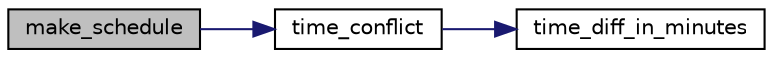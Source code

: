 digraph "make_schedule"
{
 // LATEX_PDF_SIZE
  edge [fontname="Helvetica",fontsize="10",labelfontname="Helvetica",labelfontsize="10"];
  node [fontname="Helvetica",fontsize="10",shape=record];
  rankdir="LR";
  Node1 [label="make_schedule",height=0.2,width=0.4,color="black", fillcolor="grey75", style="filled", fontcolor="black",tooltip=" "];
  Node1 -> Node2 [color="midnightblue",fontsize="10",style="solid",fontname="Helvetica"];
  Node2 [label="time_conflict",height=0.2,width=0.4,color="black", fillcolor="white", style="filled",URL="$schedule__maker_8cpp.html#aaa4b199053a37d93320364c8459d7ded",tooltip=" "];
  Node2 -> Node3 [color="midnightblue",fontsize="10",style="solid",fontname="Helvetica"];
  Node3 [label="time_diff_in_minutes",height=0.2,width=0.4,color="black", fillcolor="white", style="filled",URL="$schedule__maker_8cpp.html#ab756784d7a4d58f3c8ba9c042d42a1cb",tooltip=" "];
}
